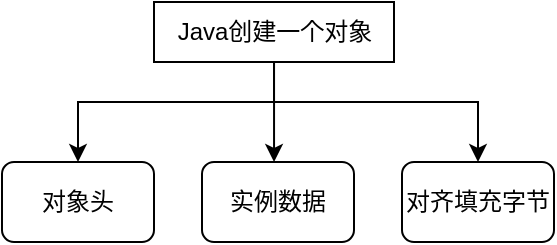 <mxfile version="26.1.3">
  <diagram name="第 1 页" id="d42diul6fslSMjpvICGW">
    <mxGraphModel dx="433" dy="221" grid="1" gridSize="10" guides="1" tooltips="1" connect="1" arrows="1" fold="1" page="1" pageScale="1" pageWidth="827" pageHeight="1169" math="0" shadow="0">
      <root>
        <mxCell id="0" />
        <mxCell id="1" parent="0" />
        <mxCell id="kBZi92GW0X4leDiOaX-m-1" value="对象头" style="rounded=1;whiteSpace=wrap;html=1;" vertex="1" parent="1">
          <mxGeometry x="260" y="230" width="76" height="40" as="geometry" />
        </mxCell>
        <mxCell id="kBZi92GW0X4leDiOaX-m-6" style="edgeStyle=orthogonalEdgeStyle;rounded=0;orthogonalLoop=1;jettySize=auto;html=1;entryX=0.5;entryY=0;entryDx=0;entryDy=0;" edge="1" parent="1" source="kBZi92GW0X4leDiOaX-m-2" target="kBZi92GW0X4leDiOaX-m-1">
          <mxGeometry relative="1" as="geometry">
            <Array as="points">
              <mxPoint x="396" y="200" />
              <mxPoint x="298" y="200" />
            </Array>
          </mxGeometry>
        </mxCell>
        <mxCell id="kBZi92GW0X4leDiOaX-m-9" style="edgeStyle=orthogonalEdgeStyle;rounded=0;orthogonalLoop=1;jettySize=auto;html=1;entryX=0.5;entryY=0;entryDx=0;entryDy=0;" edge="1" parent="1" source="kBZi92GW0X4leDiOaX-m-2" target="kBZi92GW0X4leDiOaX-m-4">
          <mxGeometry relative="1" as="geometry">
            <Array as="points">
              <mxPoint x="396" y="200" />
              <mxPoint x="498" y="200" />
            </Array>
          </mxGeometry>
        </mxCell>
        <mxCell id="kBZi92GW0X4leDiOaX-m-2" value="Java创建一个对象" style="text;html=1;align=center;verticalAlign=middle;resizable=0;points=[];autosize=1;strokeColor=default;fillColor=none;" vertex="1" parent="1">
          <mxGeometry x="336" y="150" width="120" height="30" as="geometry" />
        </mxCell>
        <mxCell id="kBZi92GW0X4leDiOaX-m-3" value="实例数据" style="rounded=1;whiteSpace=wrap;html=1;" vertex="1" parent="1">
          <mxGeometry x="360" y="230" width="76" height="40" as="geometry" />
        </mxCell>
        <mxCell id="kBZi92GW0X4leDiOaX-m-4" value="对齐填充字节" style="rounded=1;whiteSpace=wrap;html=1;" vertex="1" parent="1">
          <mxGeometry x="460" y="230" width="76" height="40" as="geometry" />
        </mxCell>
        <mxCell id="kBZi92GW0X4leDiOaX-m-7" style="edgeStyle=orthogonalEdgeStyle;rounded=0;orthogonalLoop=1;jettySize=auto;html=1;entryX=0.474;entryY=0;entryDx=0;entryDy=0;entryPerimeter=0;" edge="1" parent="1" source="kBZi92GW0X4leDiOaX-m-2" target="kBZi92GW0X4leDiOaX-m-3">
          <mxGeometry relative="1" as="geometry" />
        </mxCell>
      </root>
    </mxGraphModel>
  </diagram>
</mxfile>
